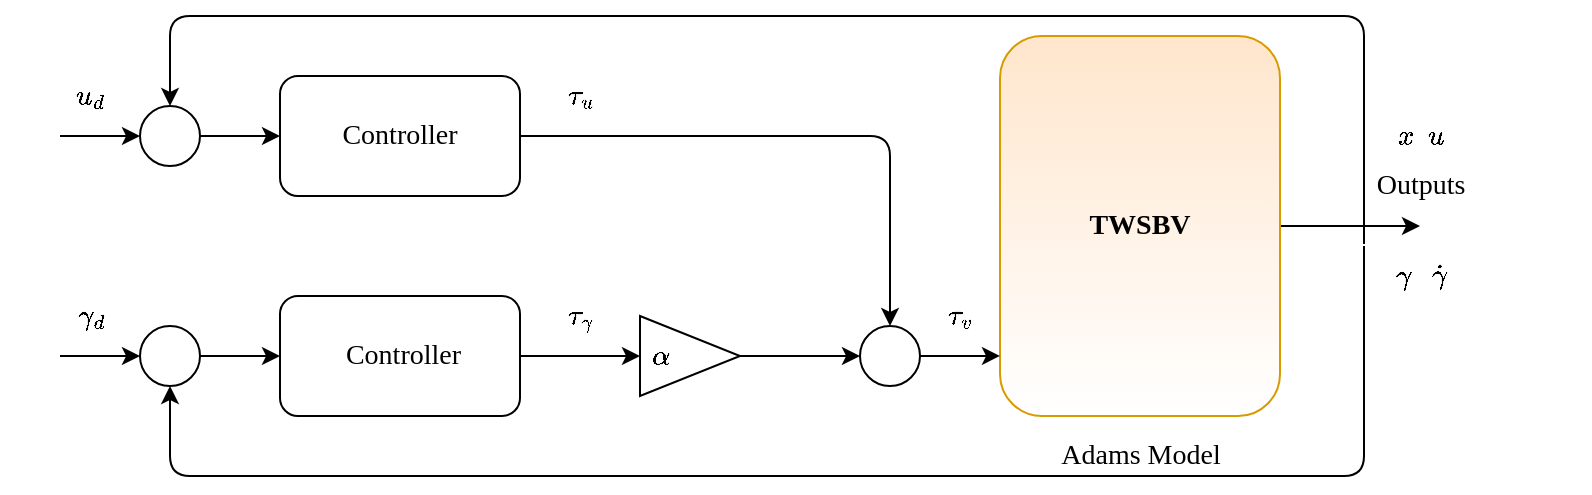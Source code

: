 <mxfile version="14.8.5" type="github">
  <diagram id="x78PnDL6jnfiS5PFGhZx" name="Page-1">
    <mxGraphModel dx="782" dy="392" grid="1" gridSize="10" guides="1" tooltips="1" connect="1" arrows="1" fold="1" page="1" pageScale="1" pageWidth="850" pageHeight="1100" math="1" shadow="0">
      <root>
        <mxCell id="0" />
        <mxCell id="1" parent="0" />
        <mxCell id="pYzmlizruGgGx_O9P7z1-25" style="edgeStyle=orthogonalEdgeStyle;rounded=0;orthogonalLoop=1;jettySize=auto;html=1;exitX=1;exitY=0.5;exitDx=0;exitDy=0;fontFamily=Times New Roman;fontSize=14;" parent="1" source="pYzmlizruGgGx_O9P7z1-2" edge="1">
          <mxGeometry relative="1" as="geometry">
            <mxPoint x="720" y="165" as="targetPoint" />
          </mxGeometry>
        </mxCell>
        <mxCell id="pYzmlizruGgGx_O9P7z1-2" value="TWSBV" style="rounded=1;whiteSpace=wrap;html=1;fillColor=#ffe6cc;strokeColor=#d79b00;gradientColor=#ffffff;fontFamily=Times New Roman;fontSize=14;fontStyle=1" parent="1" vertex="1">
          <mxGeometry x="510" y="70" width="140" height="190" as="geometry" />
        </mxCell>
        <mxCell id="pYzmlizruGgGx_O9P7z1-3" value="Adams Model" style="text;html=1;align=center;verticalAlign=middle;resizable=0;points=[];autosize=1;strokeColor=none;fontSize=14;fontFamily=Times New Roman;" parent="1" vertex="1">
          <mxGeometry x="530" y="270" width="100" height="20" as="geometry" />
        </mxCell>
        <mxCell id="pYzmlizruGgGx_O9P7z1-4" value="Controller" style="rounded=1;whiteSpace=wrap;html=1;fontFamily=Times New Roman;fontSize=14;gradientColor=#ffffff;" parent="1" vertex="1">
          <mxGeometry x="150" y="90" width="120" height="60" as="geometry" />
        </mxCell>
        <mxCell id="pYzmlizruGgGx_O9P7z1-22" value="" style="edgeStyle=orthogonalEdgeStyle;rounded=0;orthogonalLoop=1;jettySize=auto;html=1;fontFamily=Times New Roman;fontSize=14;" parent="1" source="pYzmlizruGgGx_O9P7z1-5" target="pYzmlizruGgGx_O9P7z1-1" edge="1">
          <mxGeometry relative="1" as="geometry" />
        </mxCell>
        <mxCell id="pYzmlizruGgGx_O9P7z1-5" value="&amp;nbsp;Controller" style="rounded=1;whiteSpace=wrap;html=1;fontFamily=Times New Roman;fontSize=14;gradientColor=#ffffff;" parent="1" vertex="1">
          <mxGeometry x="150" y="200" width="120" height="60" as="geometry" />
        </mxCell>
        <mxCell id="pYzmlizruGgGx_O9P7z1-20" style="edgeStyle=orthogonalEdgeStyle;rounded=0;orthogonalLoop=1;jettySize=auto;html=1;exitX=1;exitY=0.5;exitDx=0;exitDy=0;entryX=0;entryY=0.842;entryDx=0;entryDy=0;entryPerimeter=0;fontFamily=Times New Roman;fontSize=14;" parent="1" source="pYzmlizruGgGx_O9P7z1-12" target="pYzmlizruGgGx_O9P7z1-2" edge="1">
          <mxGeometry relative="1" as="geometry" />
        </mxCell>
        <mxCell id="pYzmlizruGgGx_O9P7z1-12" value="" style="ellipse;whiteSpace=wrap;html=1;aspect=fixed;fontFamily=Times New Roman;fontSize=14;gradientColor=#ffffff;" parent="1" vertex="1">
          <mxGeometry x="440" y="215" width="30" height="30" as="geometry" />
        </mxCell>
        <mxCell id="pYzmlizruGgGx_O9P7z1-18" style="edgeStyle=orthogonalEdgeStyle;rounded=0;orthogonalLoop=1;jettySize=auto;html=1;exitX=1;exitY=0.5;exitDx=0;exitDy=0;entryX=0;entryY=0.5;entryDx=0;entryDy=0;fontFamily=Times New Roman;fontSize=14;" parent="1" source="pYzmlizruGgGx_O9P7z1-1" target="pYzmlizruGgGx_O9P7z1-12" edge="1">
          <mxGeometry relative="1" as="geometry" />
        </mxCell>
        <mxCell id="pYzmlizruGgGx_O9P7z1-1" value="" style="triangle;whiteSpace=wrap;html=1;" parent="1" vertex="1">
          <mxGeometry x="330" y="210" width="50" height="40" as="geometry" />
        </mxCell>
        <mxCell id="pYzmlizruGgGx_O9P7z1-19" value="" style="endArrow=classic;html=1;fontFamily=Times New Roman;fontSize=14;exitX=1;exitY=0.5;exitDx=0;exitDy=0;entryX=0.5;entryY=0;entryDx=0;entryDy=0;" parent="1" source="pYzmlizruGgGx_O9P7z1-4" target="pYzmlizruGgGx_O9P7z1-12" edge="1">
          <mxGeometry width="50" height="50" relative="1" as="geometry">
            <mxPoint x="370" y="230" as="sourcePoint" />
            <mxPoint x="420" y="180" as="targetPoint" />
            <Array as="points">
              <mxPoint x="285" y="120" />
              <mxPoint x="455" y="120" />
              <mxPoint x="455" y="170" />
            </Array>
          </mxGeometry>
        </mxCell>
        <mxCell id="pYzmlizruGgGx_O9P7z1-30" value="" style="edgeStyle=orthogonalEdgeStyle;rounded=0;orthogonalLoop=1;jettySize=auto;html=1;fontFamily=Times New Roman;fontSize=14;" parent="1" source="pYzmlizruGgGx_O9P7z1-27" target="pYzmlizruGgGx_O9P7z1-5" edge="1">
          <mxGeometry relative="1" as="geometry" />
        </mxCell>
        <mxCell id="pYzmlizruGgGx_O9P7z1-27" value="" style="ellipse;whiteSpace=wrap;html=1;aspect=fixed;fontFamily=Times New Roman;fontSize=14;gradientColor=#ffffff;" parent="1" vertex="1">
          <mxGeometry x="80" y="215" width="30" height="30" as="geometry" />
        </mxCell>
        <mxCell id="pYzmlizruGgGx_O9P7z1-29" value="" style="edgeStyle=orthogonalEdgeStyle;rounded=0;orthogonalLoop=1;jettySize=auto;html=1;fontFamily=Times New Roman;fontSize=14;" parent="1" source="pYzmlizruGgGx_O9P7z1-28" target="pYzmlizruGgGx_O9P7z1-4" edge="1">
          <mxGeometry relative="1" as="geometry" />
        </mxCell>
        <mxCell id="pYzmlizruGgGx_O9P7z1-28" value="" style="ellipse;whiteSpace=wrap;html=1;aspect=fixed;fontFamily=Times New Roman;fontSize=14;gradientColor=#ffffff;" parent="1" vertex="1">
          <mxGeometry x="80" y="105" width="30" height="30" as="geometry" />
        </mxCell>
        <mxCell id="pYzmlizruGgGx_O9P7z1-37" value="" style="endArrow=classic;html=1;fontFamily=Times New Roman;fontSize=14;exitX=0.7;exitY=1.2;exitDx=0;exitDy=0;exitPerimeter=0;entryX=0.5;entryY=0;entryDx=0;entryDy=0;" parent="1" target="pYzmlizruGgGx_O9P7z1-28" edge="1">
          <mxGeometry width="50" height="50" relative="1" as="geometry">
            <mxPoint x="692" y="174" as="sourcePoint" />
            <mxPoint x="100" y="60" as="targetPoint" />
            <Array as="points">
              <mxPoint x="692" y="60" />
              <mxPoint x="430" y="60" />
              <mxPoint x="95" y="60" />
            </Array>
          </mxGeometry>
        </mxCell>
        <mxCell id="pYzmlizruGgGx_O9P7z1-38" value="" style="endArrow=classic;html=1;fontFamily=Times New Roman;fontSize=14;exitX=0.7;exitY=1.25;exitDx=0;exitDy=0;exitPerimeter=0;entryX=0.5;entryY=1;entryDx=0;entryDy=0;" parent="1" target="pYzmlizruGgGx_O9P7z1-27" edge="1">
          <mxGeometry width="50" height="50" relative="1" as="geometry">
            <mxPoint x="692" y="175" as="sourcePoint" />
            <mxPoint x="90" y="260" as="targetPoint" />
            <Array as="points">
              <mxPoint x="692" y="290" />
              <mxPoint x="530" y="290" />
              <mxPoint x="380" y="290" />
              <mxPoint x="180" y="290" />
              <mxPoint x="95" y="290" />
            </Array>
          </mxGeometry>
        </mxCell>
        <mxCell id="pYzmlizruGgGx_O9P7z1-39" value="Outputs" style="text;html=1;align=center;verticalAlign=middle;resizable=0;points=[];autosize=1;strokeColor=none;fontSize=14;fontFamily=Times New Roman;" parent="1" vertex="1">
          <mxGeometry x="690" y="135" width="60" height="20" as="geometry" />
        </mxCell>
        <mxCell id="pYzmlizruGgGx_O9P7z1-43" value="" style="endArrow=classic;html=1;fontFamily=Times New Roman;fontSize=14;" parent="1" edge="1">
          <mxGeometry width="50" height="50" relative="1" as="geometry">
            <mxPoint x="40" y="230" as="sourcePoint" />
            <mxPoint x="80" y="230" as="targetPoint" />
            <Array as="points">
              <mxPoint x="60" y="230" />
            </Array>
          </mxGeometry>
        </mxCell>
        <mxCell id="pYzmlizruGgGx_O9P7z1-44" value="" style="endArrow=classic;html=1;fontFamily=Times New Roman;fontSize=14;" parent="1" edge="1">
          <mxGeometry width="50" height="50" relative="1" as="geometry">
            <mxPoint x="40" y="120" as="sourcePoint" />
            <mxPoint x="80" y="120" as="targetPoint" />
            <Array as="points">
              <mxPoint x="70" y="120" />
            </Array>
          </mxGeometry>
        </mxCell>
        <mxCell id="lLeo_c5WaelX1b84BLqC-5" value="\(\alpha\)" style="text;html=1;align=center;verticalAlign=middle;resizable=0;points=[];autosize=1;strokeColor=none;" vertex="1" parent="1">
          <mxGeometry x="310" y="220" width="60" height="20" as="geometry" />
        </mxCell>
        <mxCell id="lLeo_c5WaelX1b84BLqC-6" value="\(\tau_\gamma\)" style="text;html=1;align=center;verticalAlign=middle;resizable=0;points=[];autosize=1;strokeColor=none;" vertex="1" parent="1">
          <mxGeometry x="250" y="200" width="100" height="20" as="geometry" />
        </mxCell>
        <mxCell id="lLeo_c5WaelX1b84BLqC-7" value="\(\tau_u\)" style="text;html=1;align=center;verticalAlign=middle;resizable=0;points=[];autosize=1;strokeColor=none;" vertex="1" parent="1">
          <mxGeometry x="270" y="90" width="60" height="20" as="geometry" />
        </mxCell>
        <mxCell id="lLeo_c5WaelX1b84BLqC-8" value="\(\tau_v\)" style="text;html=1;align=center;verticalAlign=middle;resizable=0;points=[];autosize=1;strokeColor=none;" vertex="1" parent="1">
          <mxGeometry x="460" y="200" width="60" height="20" as="geometry" />
        </mxCell>
        <mxCell id="lLeo_c5WaelX1b84BLqC-11" value="\(x\)&amp;nbsp; \(u\)" style="text;html=1;align=center;verticalAlign=middle;resizable=0;points=[];autosize=1;strokeColor=none;" vertex="1" parent="1">
          <mxGeometry x="690" y="110" width="60" height="20" as="geometry" />
        </mxCell>
        <mxCell id="lLeo_c5WaelX1b84BLqC-12" value="\(\gamma\)&amp;nbsp;&amp;nbsp; \(\dot{\gamma}\)" style="text;html=1;align=center;verticalAlign=middle;resizable=0;points=[];autosize=1;strokeColor=none;" vertex="1" parent="1">
          <mxGeometry x="635" y="180" width="170" height="20" as="geometry" />
        </mxCell>
        <mxCell id="lLeo_c5WaelX1b84BLqC-13" value="\(\gamma_d\)" style="text;html=1;align=center;verticalAlign=middle;resizable=0;points=[];autosize=1;strokeColor=none;" vertex="1" parent="1">
          <mxGeometry x="10" y="200" width="90" height="20" as="geometry" />
        </mxCell>
        <mxCell id="lLeo_c5WaelX1b84BLqC-14" value="\(u_d\)" style="text;html=1;align=center;verticalAlign=middle;resizable=0;points=[];autosize=1;strokeColor=none;" vertex="1" parent="1">
          <mxGeometry x="30" y="90" width="50" height="20" as="geometry" />
        </mxCell>
      </root>
    </mxGraphModel>
  </diagram>
</mxfile>
